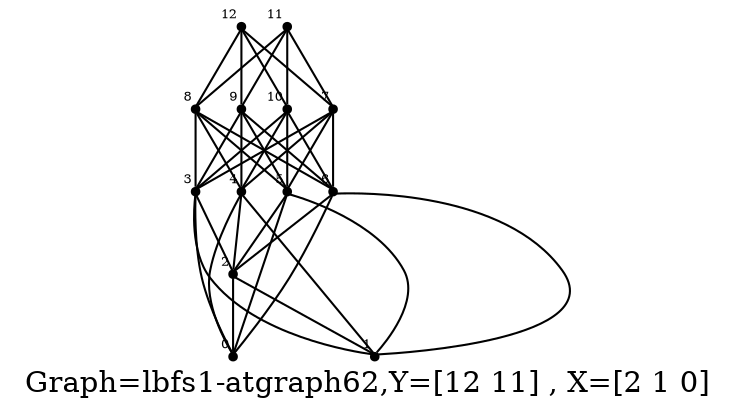 /* Created by igraph 0.8.0-pre+0200568 */
graph {
  graph [
    label="Graph=lbfs1-atgraph62,Y=[12 11] , X=[2 1 0]  "
    labelloc=bottom
  ];
  0 [
    pos="0.000000,2.000000!"
    shape=point
    fontsize=6
    xlabel=0
  ];
  1 [
    pos="-0.100000,1.000000!"
    shape=point
    fontsize=6
    xlabel=1
  ];
  2 [
    pos="0.000000,0.000000!"
    shape=point
    fontsize=6
    xlabel=2
  ];
  3 [
    pos="0.900000,3.000000!"
    shape=point
    fontsize=6
    xlabel=3
  ];
  4 [
    pos="1.000000,2.000000!"
    shape=point
    fontsize=6
    xlabel=4
  ];
  5 [
    pos="0.900000,1.000000!"
    shape=point
    fontsize=6
    xlabel=5
  ];
  6 [
    pos="1.000000,0.000000!"
    shape=point
    fontsize=6
    xlabel=6
  ];
  7 [
    pos="1.900000,3.000000!"
    shape=point
    fontsize=6
    xlabel=7
  ];
  8 [
    pos="2.000000,2.000000!"
    shape=point
    fontsize=6
    xlabel=8
  ];
  9 [
    pos="1.900000,1.000000!"
    shape=point
    fontsize=6
    xlabel=9
  ];
  10 [
    pos="2.000000,0.000000!"
    shape=point
    fontsize=6
    xlabel=10
  ];
  11 [
    pos="2.900000,2.000000!"
    shape=point
    fontsize=6
    xlabel=11
  ];
  12 [
    pos="3.000000,1.000000!"
    shape=point
    fontsize=6
    xlabel=12
  ];

  2 -- 0;
  3 -- 0;
  4 -- 0;
  5 -- 0;
  6 -- 0;
  2 -- 1;
  3 -- 1;
  4 -- 1;
  5 -- 1;
  6 -- 1;
  3 -- 2;
  4 -- 2;
  5 -- 2;
  6 -- 2;
  7 -- 3;
  8 -- 3;
  9 -- 3;
  10 -- 3;
  7 -- 4;
  8 -- 4;
  9 -- 4;
  10 -- 4;
  7 -- 5;
  8 -- 5;
  9 -- 5;
  10 -- 5;
  7 -- 6;
  8 -- 6;
  9 -- 6;
  10 -- 6;
  11 -- 7;
  11 -- 8;
  11 -- 9;
  11 -- 10;
  12 -- 7;
  12 -- 8;
  12 -- 9;
  12 -- 10;
}
